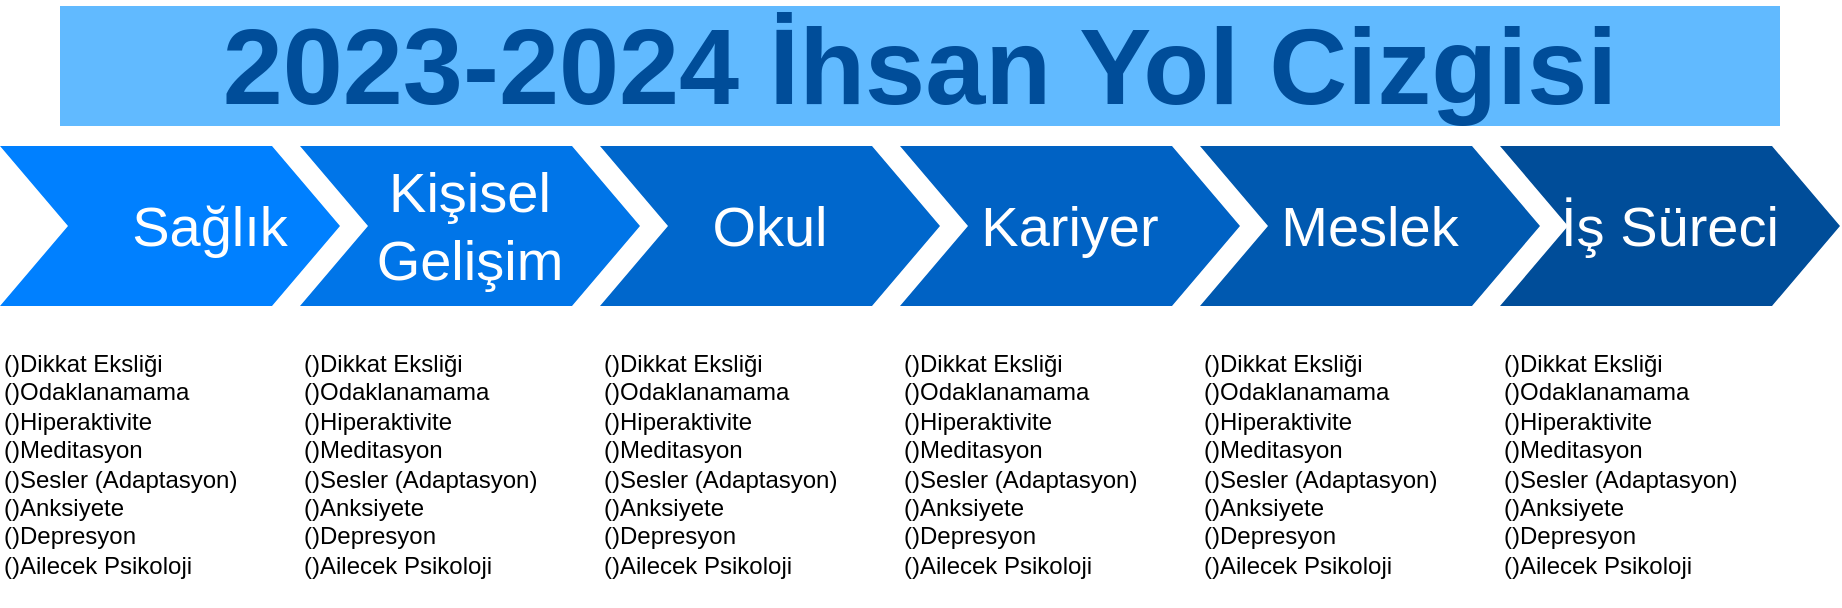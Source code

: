 <mxfile version="22.0.8" type="github">
  <diagram name="Page-1" id="d9b1e647-80fa-b4a2-5024-87a742678bcc">
    <mxGraphModel dx="989" dy="545" grid="1" gridSize="10" guides="1" tooltips="1" connect="1" arrows="1" fold="1" page="1" pageScale="1" pageWidth="1100" pageHeight="850" background="none" math="0" shadow="0">
      <root>
        <mxCell id="0" />
        <mxCell id="1" parent="0" />
        <mxCell id="57fe6abec08f04cb-1" value="&lt;blockquote style=&quot;margin: 0 0 0 40px; border: none; padding: 0px;&quot;&gt;Sağlık&lt;/blockquote&gt;" style="shape=step;whiteSpace=wrap;html=1;fontSize=28;fillColor=#0080FF;fontColor=#FFFFFF;strokeColor=none;" parent="1" vertex="1">
          <mxGeometry x="90" y="180" width="170" height="80" as="geometry" />
        </mxCell>
        <mxCell id="57fe6abec08f04cb-2" value="Kişisel Gelişim" style="shape=step;whiteSpace=wrap;html=1;fontSize=28;fillColor=#0075E8;fontColor=#FFFFFF;strokeColor=none;" parent="1" vertex="1">
          <mxGeometry x="240" y="180" width="170" height="80" as="geometry" />
        </mxCell>
        <mxCell id="57fe6abec08f04cb-3" value="Okul" style="shape=step;whiteSpace=wrap;html=1;fontSize=28;fillColor=#0067CC;fontColor=#FFFFFF;strokeColor=none;" parent="1" vertex="1">
          <mxGeometry x="390" y="180" width="170" height="80" as="geometry" />
        </mxCell>
        <mxCell id="57fe6abec08f04cb-4" value="Kariyer" style="shape=step;whiteSpace=wrap;html=1;fontSize=28;fillColor=#0062C4;fontColor=#FFFFFF;strokeColor=none;" parent="1" vertex="1">
          <mxGeometry x="540" y="180" width="170" height="80" as="geometry" />
        </mxCell>
        <mxCell id="57fe6abec08f04cb-5" value="Meslek" style="shape=step;whiteSpace=wrap;html=1;fontSize=28;fillColor=#0059B0;fontColor=#FFFFFF;strokeColor=none;" parent="1" vertex="1">
          <mxGeometry x="690" y="180" width="170" height="80" as="geometry" />
        </mxCell>
        <mxCell id="57fe6abec08f04cb-6" value="İş Süreci" style="shape=step;whiteSpace=wrap;html=1;fontSize=28;fillColor=#004D99;fontColor=#FFFFFF;strokeColor=none;" parent="1" vertex="1">
          <mxGeometry x="840" y="180" width="170" height="80" as="geometry" />
        </mxCell>
        <mxCell id="57fe6abec08f04cb-7" value="2023-2024 İhsan Yol Cizgisi" style="text;html=1;strokeColor=none;fillColor=#61BAFF;align=center;verticalAlign=middle;whiteSpace=wrap;fontSize=54;fontStyle=1;fontColor=#004D99;" parent="1" vertex="1">
          <mxGeometry x="120" y="110" width="860" height="60" as="geometry" />
        </mxCell>
        <mxCell id="57fe6abec08f04cb-8" value="()Dikkat Eksliği&lt;br&gt;()Odaklanamama&lt;br&gt;()Hiperaktivite&lt;br&gt;()Meditasyon&lt;br&gt;()Sesler (Adaptasyon)&lt;br&gt;()Anksiyete&lt;br style=&quot;border-color: var(--border-color);&quot;&gt;()Depresyon&lt;br style=&quot;border-color: var(--border-color);&quot;&gt;()Ailecek Psikoloji" style="text;spacingTop=-5;fillColor=#ffffff;whiteSpace=wrap;html=1;align=left;fontSize=12;fontFamily=Helvetica;fillColor=none;strokeColor=none;" parent="1" vertex="1">
          <mxGeometry x="90" y="280" width="140" height="130" as="geometry" />
        </mxCell>
        <mxCell id="sL1jfcG8VI4Qpkb4WEm1-2" value="()Dikkat Eksliği&lt;br&gt;()Odaklanamama&lt;br&gt;()Hiperaktivite&lt;br&gt;()Meditasyon&lt;br&gt;()Sesler (Adaptasyon)&lt;br&gt;()Anksiyete&lt;br style=&quot;border-color: var(--border-color);&quot;&gt;()Depresyon&lt;br style=&quot;border-color: var(--border-color);&quot;&gt;()Ailecek Psikoloji" style="text;spacingTop=-5;fillColor=#ffffff;whiteSpace=wrap;html=1;align=left;fontSize=12;fontFamily=Helvetica;fillColor=none;strokeColor=none;" vertex="1" parent="1">
          <mxGeometry x="240" y="280" width="140" height="130" as="geometry" />
        </mxCell>
        <mxCell id="sL1jfcG8VI4Qpkb4WEm1-3" value="()Dikkat Eksliği&lt;br&gt;()Odaklanamama&lt;br&gt;()Hiperaktivite&lt;br&gt;()Meditasyon&lt;br&gt;()Sesler (Adaptasyon)&lt;br&gt;()Anksiyete&lt;br style=&quot;border-color: var(--border-color);&quot;&gt;()Depresyon&lt;br style=&quot;border-color: var(--border-color);&quot;&gt;()Ailecek Psikoloji" style="text;spacingTop=-5;fillColor=#ffffff;whiteSpace=wrap;html=1;align=left;fontSize=12;fontFamily=Helvetica;fillColor=none;strokeColor=none;" vertex="1" parent="1">
          <mxGeometry x="390" y="280" width="140" height="130" as="geometry" />
        </mxCell>
        <mxCell id="sL1jfcG8VI4Qpkb4WEm1-6" value="()Dikkat Eksliği&lt;br&gt;()Odaklanamama&lt;br&gt;()Hiperaktivite&lt;br&gt;()Meditasyon&lt;br&gt;()Sesler (Adaptasyon)&lt;br&gt;()Anksiyete&lt;br style=&quot;border-color: var(--border-color);&quot;&gt;()Depresyon&lt;br style=&quot;border-color: var(--border-color);&quot;&gt;()Ailecek Psikoloji" style="text;spacingTop=-5;fillColor=#ffffff;whiteSpace=wrap;html=1;align=left;fontSize=12;fontFamily=Helvetica;fillColor=none;strokeColor=none;" vertex="1" parent="1">
          <mxGeometry x="840" y="280" width="140" height="130" as="geometry" />
        </mxCell>
        <mxCell id="sL1jfcG8VI4Qpkb4WEm1-7" value="()Dikkat Eksliği&lt;br&gt;()Odaklanamama&lt;br&gt;()Hiperaktivite&lt;br&gt;()Meditasyon&lt;br&gt;()Sesler (Adaptasyon)&lt;br&gt;()Anksiyete&lt;br style=&quot;border-color: var(--border-color);&quot;&gt;()Depresyon&lt;br style=&quot;border-color: var(--border-color);&quot;&gt;()Ailecek Psikoloji" style="text;spacingTop=-5;fillColor=#ffffff;whiteSpace=wrap;html=1;align=left;fontSize=12;fontFamily=Helvetica;fillColor=none;strokeColor=none;" vertex="1" parent="1">
          <mxGeometry x="690" y="280" width="140" height="130" as="geometry" />
        </mxCell>
        <mxCell id="sL1jfcG8VI4Qpkb4WEm1-8" value="()Dikkat Eksliği&lt;br&gt;()Odaklanamama&lt;br&gt;()Hiperaktivite&lt;br&gt;()Meditasyon&lt;br&gt;()Sesler (Adaptasyon)&lt;br&gt;()Anksiyete&lt;br style=&quot;border-color: var(--border-color);&quot;&gt;()Depresyon&lt;br style=&quot;border-color: var(--border-color);&quot;&gt;()Ailecek Psikoloji" style="text;spacingTop=-5;fillColor=#ffffff;whiteSpace=wrap;html=1;align=left;fontSize=12;fontFamily=Helvetica;fillColor=none;strokeColor=none;" vertex="1" parent="1">
          <mxGeometry x="540" y="280" width="140" height="130" as="geometry" />
        </mxCell>
      </root>
    </mxGraphModel>
  </diagram>
</mxfile>
